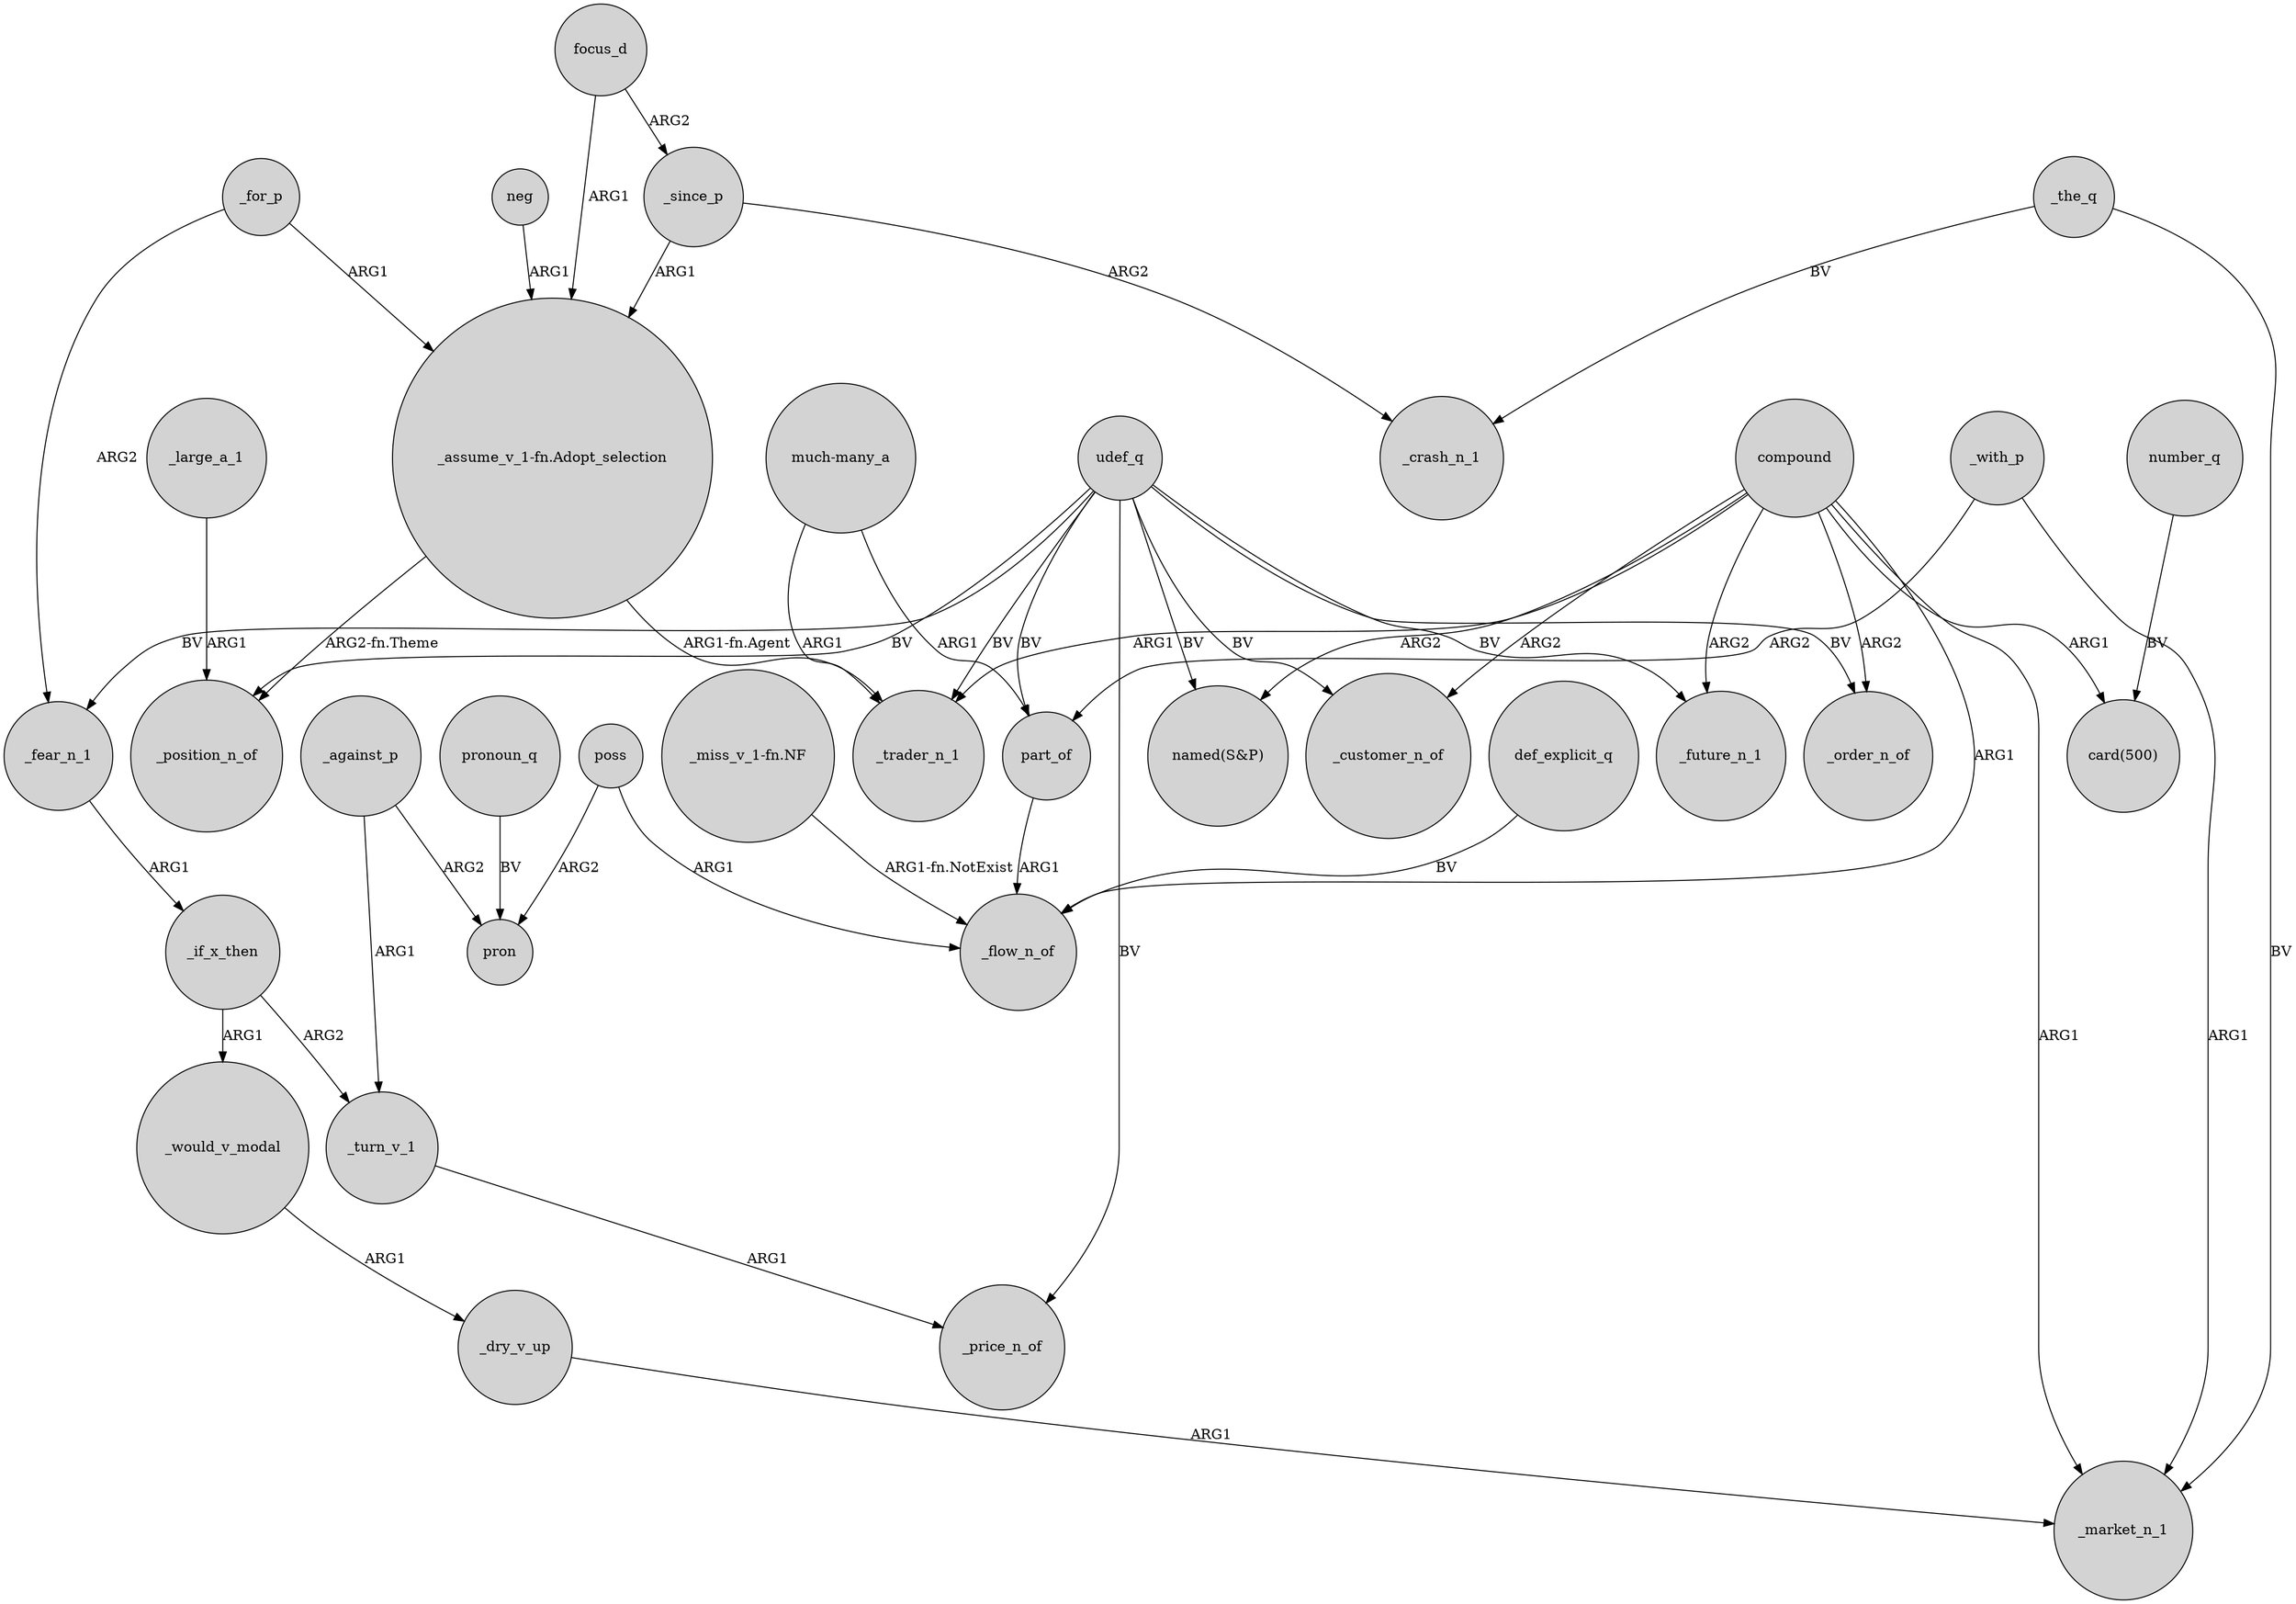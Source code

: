 digraph {
	node [shape=circle style=filled]
	focus_d -> _since_p [label=ARG2]
	_for_p -> _fear_n_1 [label=ARG2]
	_with_p -> _market_n_1 [label=ARG1]
	udef_q -> part_of [label=BV]
	udef_q -> _price_n_of [label=BV]
	poss -> pron [label=ARG2]
	udef_q -> _order_n_of [label=BV]
	_against_p -> _turn_v_1 [label=ARG1]
	udef_q -> _trader_n_1 [label=BV]
	"much-many_a" -> part_of [label=ARG1]
	focus_d -> "_assume_v_1-fn.Adopt_selection" [label=ARG1]
	_against_p -> pron [label=ARG2]
	part_of -> _flow_n_of [label=ARG1]
	_since_p -> "_assume_v_1-fn.Adopt_selection" [label=ARG1]
	compound -> _order_n_of [label=ARG2]
	compound -> _flow_n_of [label=ARG1]
	_dry_v_up -> _market_n_1 [label=ARG1]
	_fear_n_1 -> _if_x_then [label=ARG1]
	udef_q -> "named(S&P)" [label=BV]
	neg -> "_assume_v_1-fn.Adopt_selection" [label=ARG1]
	compound -> _future_n_1 [label=ARG2]
	_would_v_modal -> _dry_v_up [label=ARG1]
	compound -> _trader_n_1 [label=ARG1]
	_with_p -> part_of [label=ARG2]
	udef_q -> _fear_n_1 [label=BV]
	poss -> _flow_n_of [label=ARG1]
	compound -> "card(500)" [label=ARG1]
	number_q -> "card(500)" [label=BV]
	_for_p -> "_assume_v_1-fn.Adopt_selection" [label=ARG1]
	pronoun_q -> pron [label=BV]
	_turn_v_1 -> _price_n_of [label=ARG1]
	udef_q -> _customer_n_of [label=BV]
	"much-many_a" -> _trader_n_1 [label=ARG1]
	udef_q -> _future_n_1 [label=BV]
	_large_a_1 -> _position_n_of [label=ARG1]
	def_explicit_q -> _flow_n_of [label=BV]
	_if_x_then -> _would_v_modal [label=ARG1]
	compound -> "named(S&P)" [label=ARG2]
	_since_p -> _crash_n_1 [label=ARG2]
	compound -> _market_n_1 [label=ARG1]
	"_assume_v_1-fn.Adopt_selection" -> _position_n_of [label="ARG2-fn.Theme"]
	_if_x_then -> _turn_v_1 [label=ARG2]
	udef_q -> _position_n_of [label=BV]
	_the_q -> _market_n_1 [label=BV]
	_the_q -> _crash_n_1 [label=BV]
	compound -> _customer_n_of [label=ARG2]
	"_miss_v_1-fn.NF" -> _flow_n_of [label="ARG1-fn.NotExist"]
	"_assume_v_1-fn.Adopt_selection" -> _trader_n_1 [label="ARG1-fn.Agent"]
}
